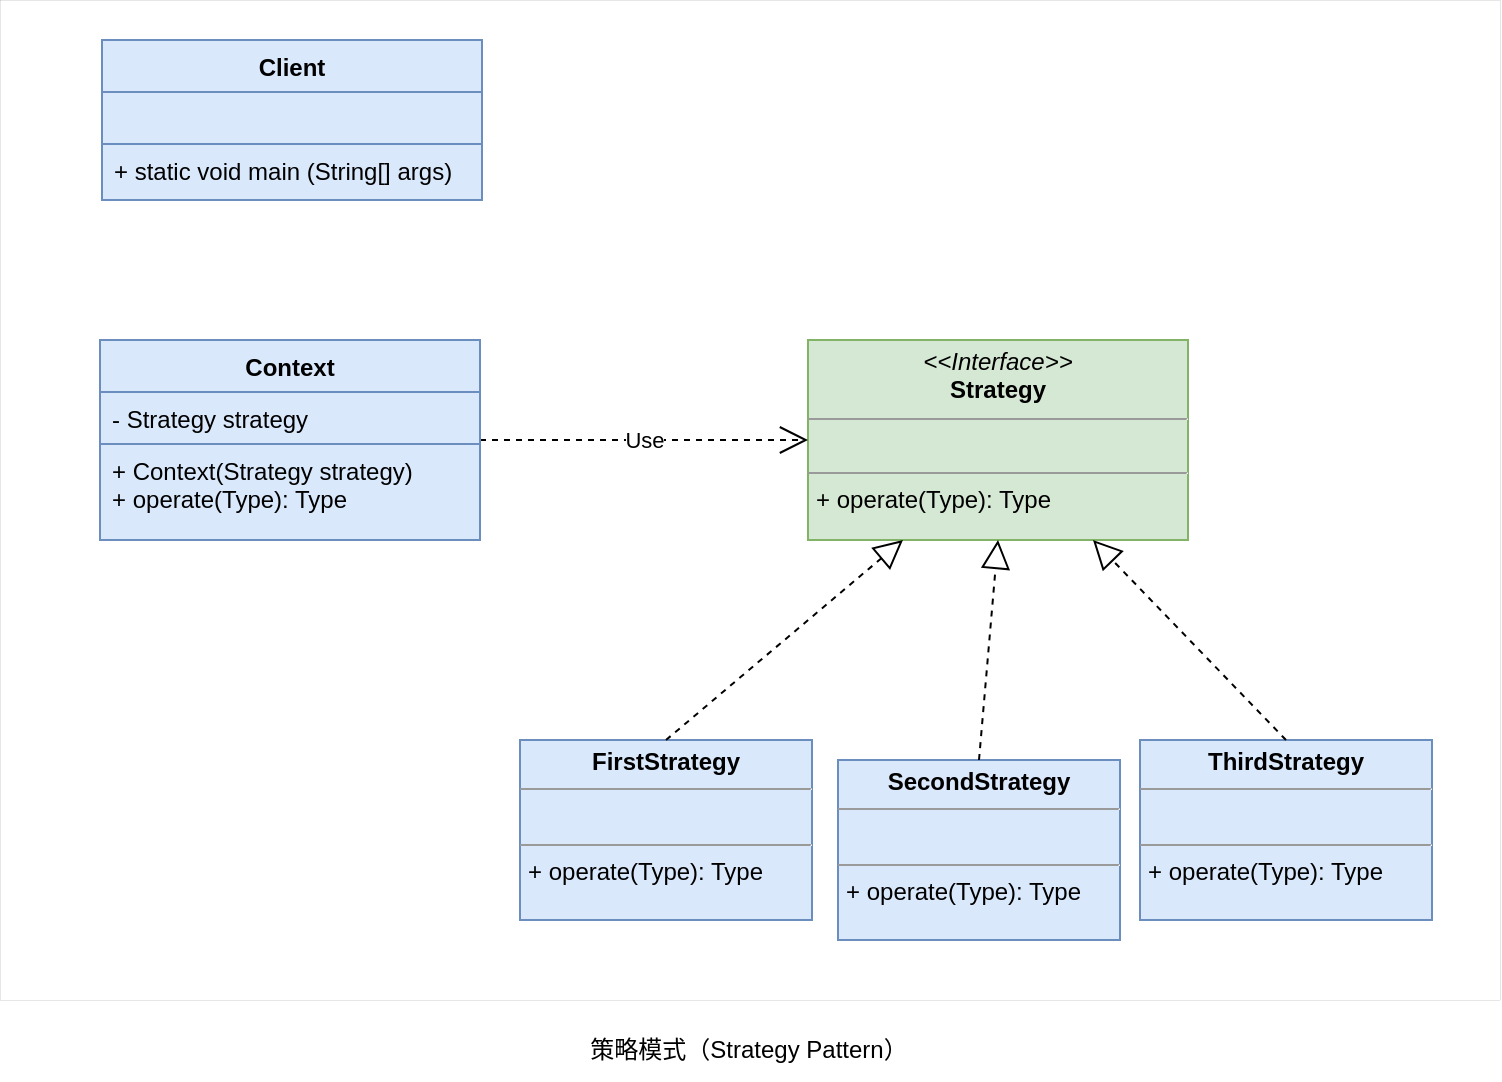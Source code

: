 <mxfile version="16.1.2" type="github">
  <diagram id="8Z35-QLSnhJETDdAsFzb" name="Page-1">
    <mxGraphModel dx="946" dy="662" grid="1" gridSize="10" guides="1" tooltips="1" connect="1" arrows="1" fold="1" page="1" pageScale="1" pageWidth="827" pageHeight="1169" math="0" shadow="0">
      <root>
        <mxCell id="0" />
        <mxCell id="1" parent="0" />
        <mxCell id="gsRhqBQRFbRUbnUbL8ew-3" value="" style="rounded=0;whiteSpace=wrap;html=1;strokeWidth=0;movable=0;resizable=0;rotatable=0;deletable=0;editable=0;connectable=0;" parent="1" vertex="1">
          <mxGeometry x="39" y="30" width="750" height="500" as="geometry" />
        </mxCell>
        <mxCell id="Alo_LvCbX4HZsLYXvrnu-5" value="&lt;p style=&quot;margin: 0px ; margin-top: 4px ; text-align: center&quot;&gt;&lt;i&gt;&amp;lt;&amp;lt;Interface&amp;gt;&amp;gt;&lt;/i&gt;&lt;br&gt;&lt;span style=&quot;font-weight: 700&quot;&gt;Strategy&lt;/span&gt;&lt;br&gt;&lt;/p&gt;&lt;hr size=&quot;1&quot;&gt;&lt;p style=&quot;margin: 0px ; margin-left: 4px&quot;&gt;&lt;br&gt;&lt;/p&gt;&lt;hr size=&quot;1&quot;&gt;&lt;p style=&quot;margin: 0px ; margin-left: 4px&quot;&gt;+ operate(Type): Type&lt;br&gt;&lt;/p&gt;" style="verticalAlign=top;align=left;overflow=fill;fontSize=12;fontFamily=Helvetica;html=1;fillColor=#d5e8d4;strokeColor=#82b366;" parent="1" vertex="1">
          <mxGeometry x="443" y="200" width="190" height="100" as="geometry" />
        </mxCell>
        <mxCell id="Alo_LvCbX4HZsLYXvrnu-6" value="&lt;p style=&quot;margin: 0px ; margin-top: 4px ; text-align: center&quot;&gt;&lt;b&gt;FirstStrategy&lt;/b&gt;&lt;/p&gt;&lt;hr size=&quot;1&quot;&gt;&lt;p style=&quot;margin: 0px ; margin-left: 4px&quot;&gt;&lt;br&gt;&lt;/p&gt;&lt;hr size=&quot;1&quot;&gt;&lt;p style=&quot;margin: 0px ; margin-left: 4px&quot;&gt;+ operate(Type): Type&lt;br&gt;&lt;/p&gt;" style="verticalAlign=top;align=left;overflow=fill;fontSize=12;fontFamily=Helvetica;html=1;fillColor=#dae8fc;strokeColor=#6c8ebf;" parent="1" vertex="1">
          <mxGeometry x="299" y="400" width="146" height="90" as="geometry" />
        </mxCell>
        <mxCell id="Alo_LvCbX4HZsLYXvrnu-7" value="" style="endArrow=block;dashed=1;endFill=0;endSize=12;html=1;rounded=0;exitX=0.5;exitY=0;exitDx=0;exitDy=0;entryX=0.25;entryY=1;entryDx=0;entryDy=0;" parent="1" source="Alo_LvCbX4HZsLYXvrnu-6" target="Alo_LvCbX4HZsLYXvrnu-5" edge="1">
          <mxGeometry width="160" relative="1" as="geometry">
            <mxPoint x="393" y="320" as="sourcePoint" />
            <mxPoint x="553" y="320" as="targetPoint" />
          </mxGeometry>
        </mxCell>
        <mxCell id="Alo_LvCbX4HZsLYXvrnu-8" value="&lt;p style=&quot;margin: 0px ; margin-top: 4px ; text-align: center&quot;&gt;&lt;b&gt;SecondStrategy&lt;/b&gt;&lt;/p&gt;&lt;hr size=&quot;1&quot;&gt;&lt;p style=&quot;margin: 0px ; margin-left: 4px&quot;&gt;&lt;br&gt;&lt;/p&gt;&lt;hr size=&quot;1&quot;&gt;&lt;p style=&quot;margin: 0px ; margin-left: 4px&quot;&gt;+ operate(Type): Type&lt;br&gt;&lt;/p&gt;" style="verticalAlign=top;align=left;overflow=fill;fontSize=12;fontFamily=Helvetica;html=1;fillColor=#dae8fc;strokeColor=#6c8ebf;" parent="1" vertex="1">
          <mxGeometry x="458" y="410" width="141" height="90" as="geometry" />
        </mxCell>
        <mxCell id="Alo_LvCbX4HZsLYXvrnu-9" value="" style="endArrow=block;dashed=1;endFill=0;endSize=12;html=1;rounded=0;entryX=0.5;entryY=1;entryDx=0;entryDy=0;exitX=0.5;exitY=0;exitDx=0;exitDy=0;" parent="1" source="Alo_LvCbX4HZsLYXvrnu-8" target="Alo_LvCbX4HZsLYXvrnu-5" edge="1">
          <mxGeometry width="160" relative="1" as="geometry">
            <mxPoint x="163" y="200" as="sourcePoint" />
            <mxPoint x="323" y="200" as="targetPoint" />
          </mxGeometry>
        </mxCell>
        <mxCell id="Alo_LvCbX4HZsLYXvrnu-10" value="&lt;p style=&quot;margin: 0px ; margin-top: 4px ; text-align: center&quot;&gt;&lt;b&gt;ThirdStrategy&lt;/b&gt;&lt;/p&gt;&lt;hr size=&quot;1&quot;&gt;&lt;p style=&quot;margin: 0px ; margin-left: 4px&quot;&gt;&lt;br&gt;&lt;/p&gt;&lt;hr size=&quot;1&quot;&gt;&lt;p style=&quot;margin: 0px ; margin-left: 4px&quot;&gt;+ operate(Type): Type&lt;br&gt;&lt;/p&gt;" style="verticalAlign=top;align=left;overflow=fill;fontSize=12;fontFamily=Helvetica;html=1;fillColor=#dae8fc;strokeColor=#6c8ebf;" parent="1" vertex="1">
          <mxGeometry x="609" y="400" width="146" height="90" as="geometry" />
        </mxCell>
        <mxCell id="Alo_LvCbX4HZsLYXvrnu-11" value="" style="endArrow=block;dashed=1;endFill=0;endSize=12;html=1;rounded=0;entryX=0.75;entryY=1;entryDx=0;entryDy=0;exitX=0.5;exitY=0;exitDx=0;exitDy=0;" parent="1" source="Alo_LvCbX4HZsLYXvrnu-10" target="Alo_LvCbX4HZsLYXvrnu-5" edge="1">
          <mxGeometry width="160" relative="1" as="geometry">
            <mxPoint x="163" y="200" as="sourcePoint" />
            <mxPoint x="323" y="200" as="targetPoint" />
          </mxGeometry>
        </mxCell>
        <mxCell id="Alo_LvCbX4HZsLYXvrnu-14" value="Use" style="endArrow=open;endSize=12;dashed=1;html=1;rounded=0;entryX=0;entryY=0.5;entryDx=0;entryDy=0;exitX=1;exitY=0.5;exitDx=0;exitDy=0;" parent="1" source="Alo_LvCbX4HZsLYXvrnu-15" target="Alo_LvCbX4HZsLYXvrnu-5" edge="1">
          <mxGeometry width="160" relative="1" as="geometry">
            <mxPoint x="278.62" y="241.892" as="sourcePoint" />
            <mxPoint x="443" y="310" as="targetPoint" />
          </mxGeometry>
        </mxCell>
        <mxCell id="Alo_LvCbX4HZsLYXvrnu-15" value="Context" style="swimlane;fontStyle=1;align=center;verticalAlign=top;childLayout=stackLayout;horizontal=1;startSize=26;horizontalStack=0;resizeParent=1;resizeParentMax=0;resizeLast=0;collapsible=1;marginBottom=0;fillColor=#dae8fc;strokeColor=#6c8ebf;" parent="1" vertex="1">
          <mxGeometry x="89" y="200" width="190" height="100" as="geometry">
            <mxRectangle x="100" y="254" width="80" height="26" as="alternateBounds" />
          </mxGeometry>
        </mxCell>
        <mxCell id="Alo_LvCbX4HZsLYXvrnu-16" value="- Strategy strategy" style="text;strokeColor=#6c8ebf;fillColor=#dae8fc;align=left;verticalAlign=top;spacingLeft=4;spacingRight=4;overflow=hidden;rotatable=0;points=[[0,0.5],[1,0.5]];portConstraint=eastwest;" parent="Alo_LvCbX4HZsLYXvrnu-15" vertex="1">
          <mxGeometry y="26" width="190" height="26" as="geometry" />
        </mxCell>
        <mxCell id="Alo_LvCbX4HZsLYXvrnu-18" value="+ Context(Strategy strategy)&#xa;+ operate(Type): Type&#xa;" style="text;strokeColor=#6c8ebf;fillColor=#dae8fc;align=left;verticalAlign=top;spacingLeft=4;spacingRight=4;overflow=hidden;rotatable=0;points=[[0,0.5],[1,0.5]];portConstraint=eastwest;" parent="Alo_LvCbX4HZsLYXvrnu-15" vertex="1">
          <mxGeometry y="52" width="190" height="48" as="geometry" />
        </mxCell>
        <mxCell id="gsRhqBQRFbRUbnUbL8ew-4" value="策略模式（Strategy Pattern）" style="text;html=1;strokeColor=none;fillColor=none;align=center;verticalAlign=middle;whiteSpace=wrap;rounded=0;" parent="1" vertex="1">
          <mxGeometry x="330" y="540" width="167" height="30" as="geometry" />
        </mxCell>
        <mxCell id="drL60Ca-g_DORDlMZNTe-1" value="Client" style="swimlane;fontStyle=1;align=center;verticalAlign=top;childLayout=stackLayout;horizontal=1;startSize=26;horizontalStack=0;resizeParent=1;resizeParentMax=0;resizeLast=0;collapsible=1;marginBottom=0;fillColor=#dae8fc;strokeColor=#6c8ebf;" vertex="1" parent="1">
          <mxGeometry x="90" y="50" width="190" height="80" as="geometry">
            <mxRectangle x="100" y="254" width="80" height="26" as="alternateBounds" />
          </mxGeometry>
        </mxCell>
        <mxCell id="drL60Ca-g_DORDlMZNTe-2" value="" style="text;strokeColor=#6c8ebf;fillColor=#dae8fc;align=left;verticalAlign=top;spacingLeft=4;spacingRight=4;overflow=hidden;rotatable=0;points=[[0,0.5],[1,0.5]];portConstraint=eastwest;" vertex="1" parent="drL60Ca-g_DORDlMZNTe-1">
          <mxGeometry y="26" width="190" height="26" as="geometry" />
        </mxCell>
        <mxCell id="drL60Ca-g_DORDlMZNTe-3" value="+ static void main (String[] args)&#xa;" style="text;strokeColor=#6c8ebf;fillColor=#dae8fc;align=left;verticalAlign=top;spacingLeft=4;spacingRight=4;overflow=hidden;rotatable=0;points=[[0,0.5],[1,0.5]];portConstraint=eastwest;" vertex="1" parent="drL60Ca-g_DORDlMZNTe-1">
          <mxGeometry y="52" width="190" height="28" as="geometry" />
        </mxCell>
      </root>
    </mxGraphModel>
  </diagram>
</mxfile>
